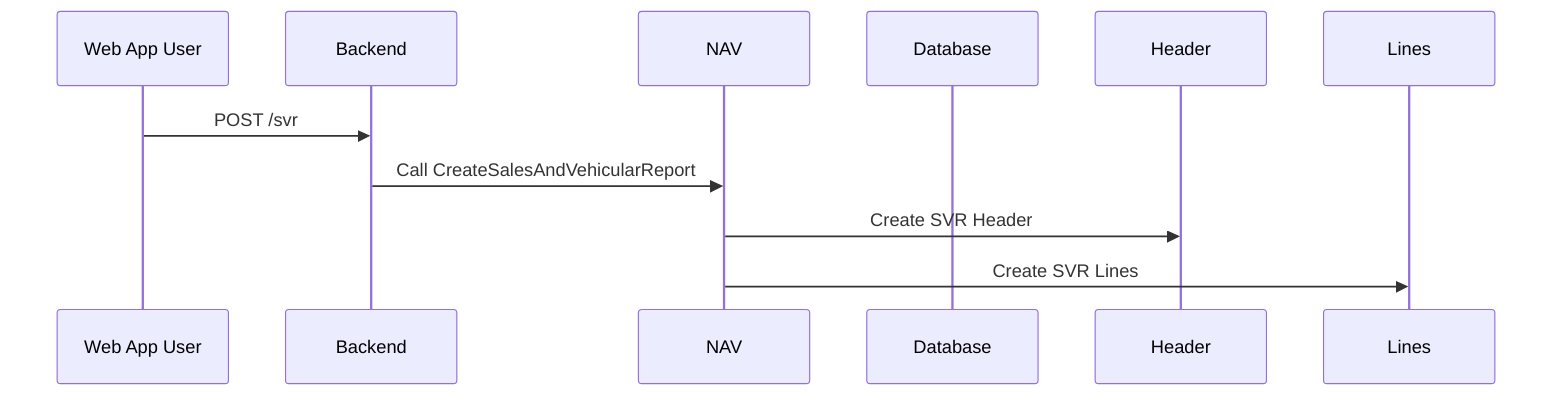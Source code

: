 sequenceDiagram
    participant Web App User
    participant Backend
    participant NAV
    participant Database

    Web App User->>Backend: POST /svr
    Backend->>NAV: Call CreateSalesAndVehicularReport
    NAV->>Header: Create SVR Header
    NAV->>Lines: Create SVR Lines